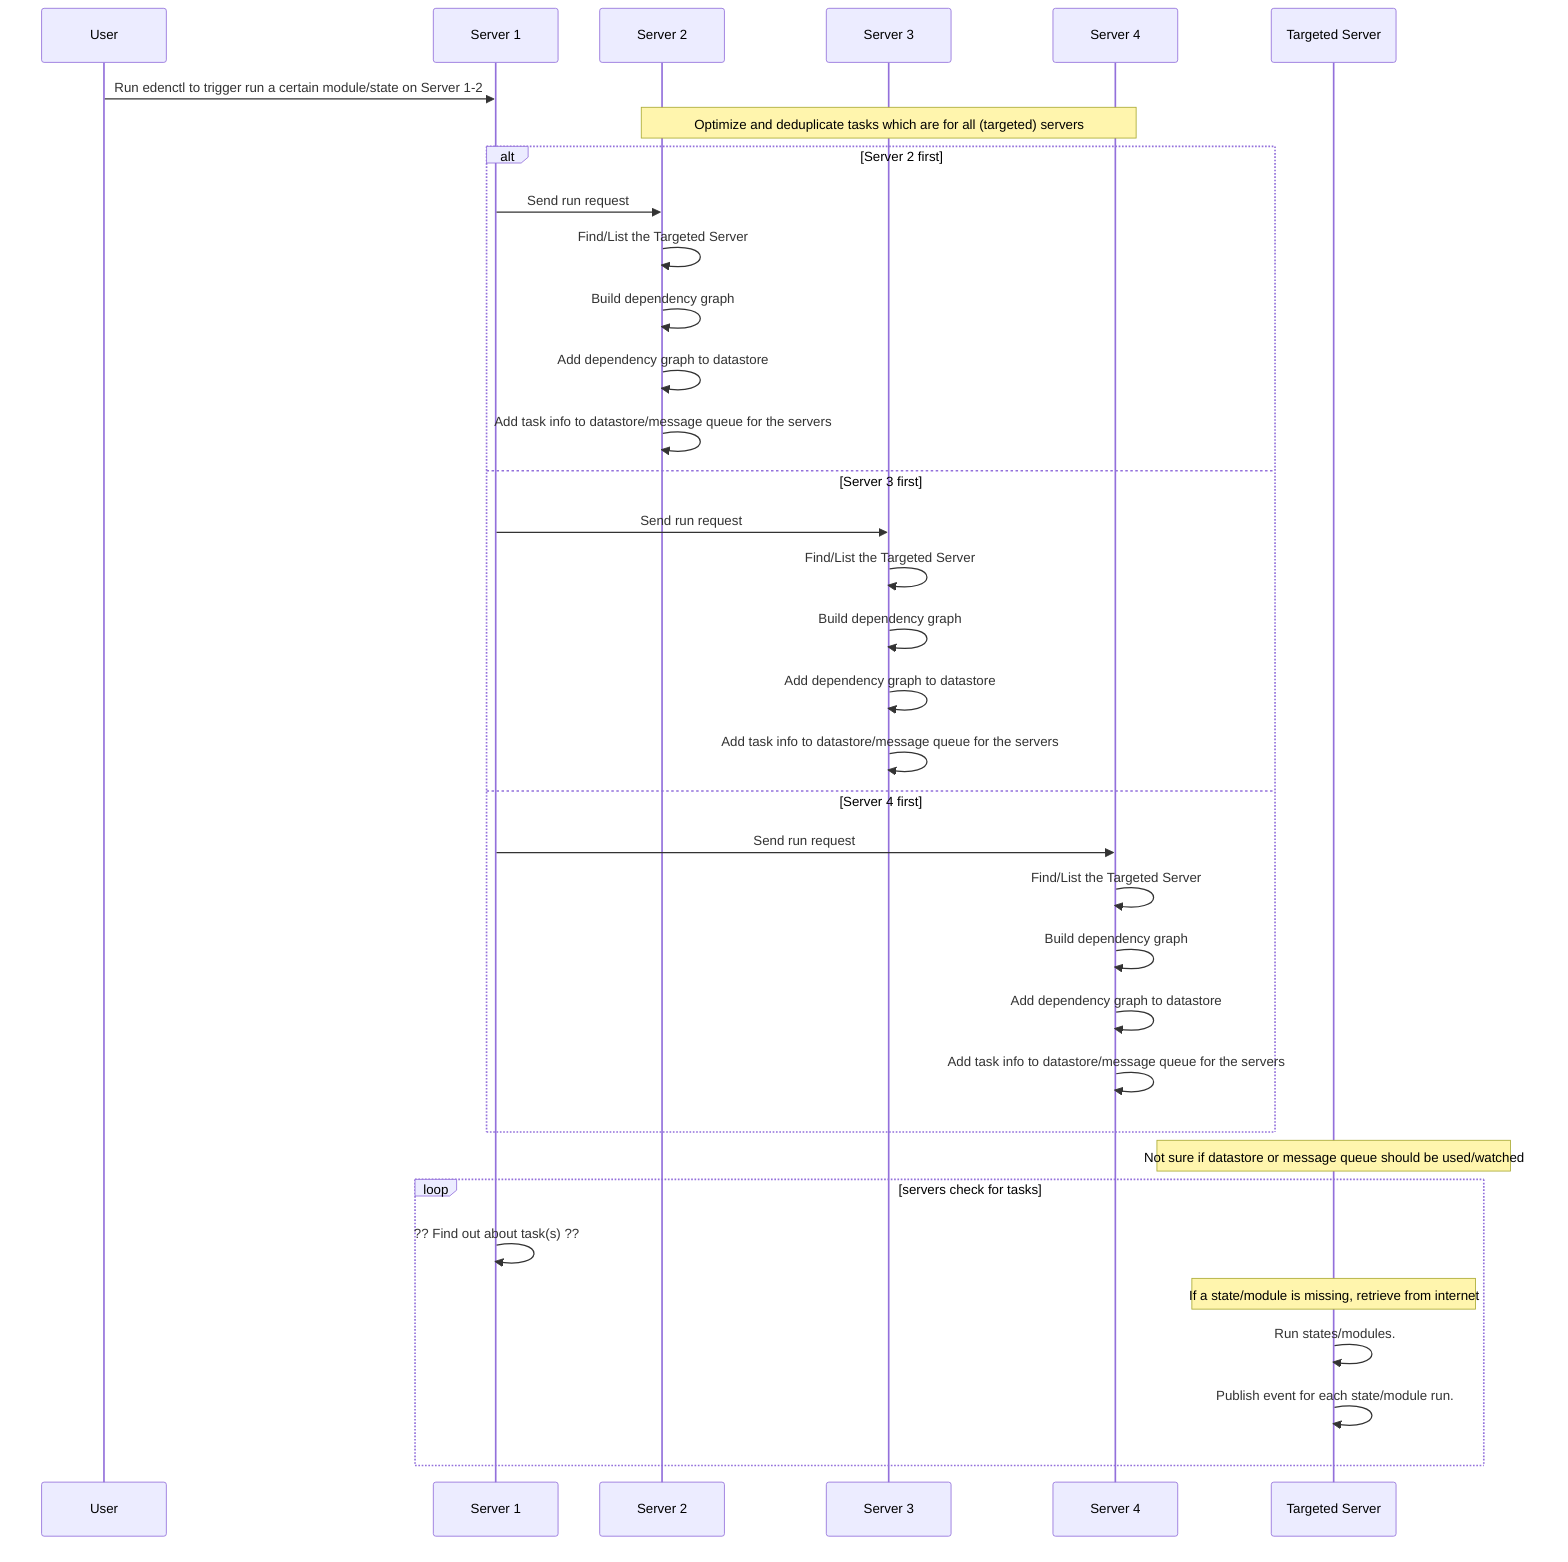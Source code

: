 sequenceDiagram
participant User
participant Server 1
participant Server 2
participant Server 3
participant Server 4
participant Targeted Server

User->>Server 1: Run edenctl to trigger run a certain module/state on Server 1-2
Note over Server 2,Server 4: Optimize and deduplicate tasks which are for all (targeted) servers
alt Server 2 first
    Server 1->>Server 2: Send run request
    Server 2->>Server 2: Find/List the Targeted Server
    Server 2->>Server 2: Build dependency graph
    Server 2->>Server 2: Add dependency graph to datastore
    Server 2->>Server 2: Add task info to datastore/message queue for the servers
else Server 3 first
    Server 1->>Server 3: Send run request
    Server 3->>Server 3: Find/List the Targeted Server
    Server 3->>Server 3: Build dependency graph
    Server 3->>Server 3: Add dependency graph to datastore
    Server 3->>Server 3: Add task info to datastore/message queue for the servers
else Server 4 first
    Server 1->>Server 4: Send run request
    Server 4->>Server 4: Find/List the Targeted Server
    Server 4->>Server 4: Build dependency graph
    Server 4->>Server 4: Add dependency graph to datastore
    Server 4->>Server 4: Add task info to datastore/message queue for the servers
end
Note over Targeted Server: Not sure if datastore or message queue should be used/watched
loop servers check for tasks
    Server 1->>Server 1: ?? Find out about task(s) ??
    Note over Targeted Server: If a state/module is missing, retrieve from internet
    Targeted Server->>Targeted Server: Run states/modules.
    Targeted Server->>Targeted Server: Publish event for each state/module run.
end
